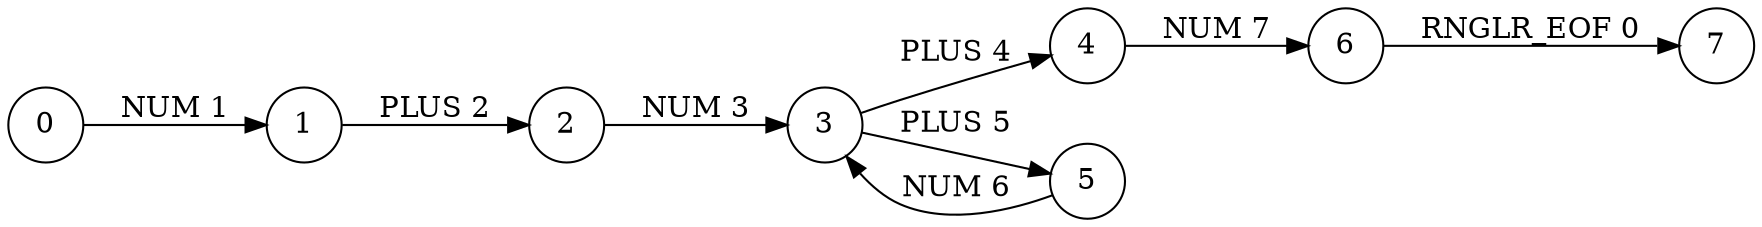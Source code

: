 digraph g
{
rankdir=LR
node [shape=circle]
0 -> 1 [label="NUM 1"]
1 -> 2 [label="PLUS 2"]
2 -> 3 [label="NUM 3"]
3 -> 4 [label="PLUS 4"]
3 -> 5 [label="PLUS 5"]
5 -> 3 [label="NUM 6"]     
4 -> 6 [label="NUM 7"]
6 -> 7 [label="RNGLR_EOF 0"]
{rank = same; 4, 5 }
}